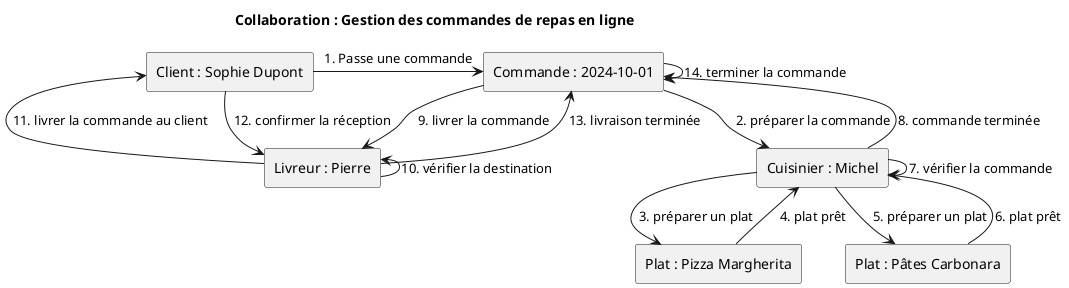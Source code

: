 @startuml
!pragma layout smetana
skinparam linestyle ortho

title Collaboration : Gestion des commandes de repas en ligne

rectangle "Client : Sophie Dupont" as client1
rectangle "Commande : 2024-10-01" as commande1
rectangle "Plat : Pizza Margherita" as plat1
rectangle "Plat : Pâtes Carbonara" as plat2
rectangle "Cuisinier : Michel" as cuisinier1
rectangle "Livreur : Pierre" as livreur1

client1 -right-> commande1 : 1. Passe une commande
commande1 -right-> cuisinier1 : 2. préparer la commande

cuisinier1 -down-> plat1 : 3. préparer un plat
plat1 --> cuisinier1 : 4. plat prêt
cuisinier1 -down-> plat2 : 5. préparer un plat
plat2 --> cuisinier1 : 6. plat prêt

cuisinier1 -down-> cuisinier1 : 7. vérifier la commande
cuisinier1 --> commande1 : 8. commande terminée

commande1 -right-> livreur1 : 9. livrer la commande

livreur1 -up-> livreur1 : 10. vérifier la destination
livreur1 -up-> client1 : 11. livrer la commande au client

client1 --> livreur1 : 12. confirmer la réception

livreur1 --> commande1 : 13. livraison terminée

commande1 --> commande1 : 14. terminer la commande
@enduml
